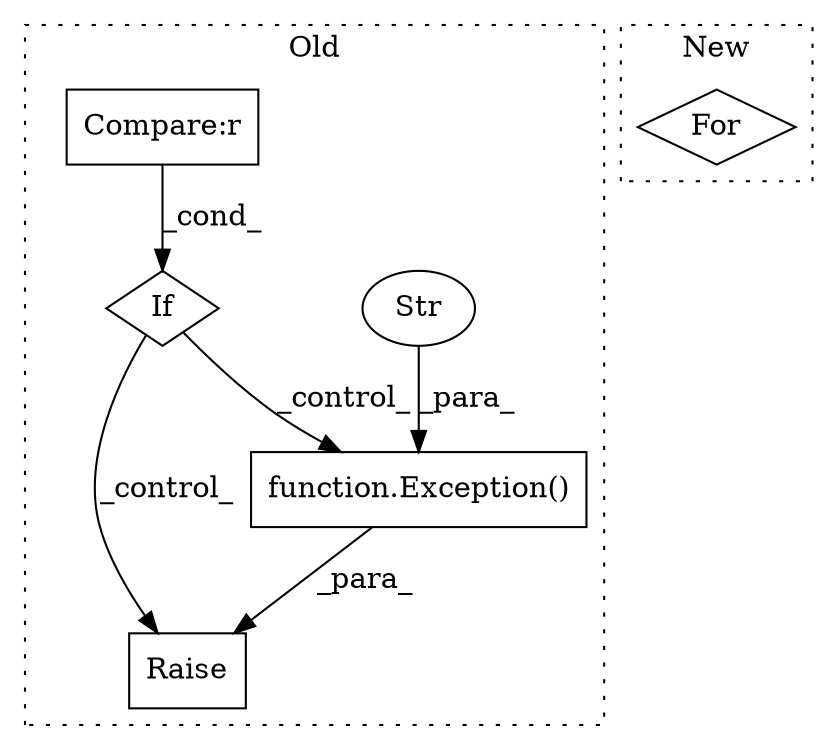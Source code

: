 digraph G {
subgraph cluster0 {
1 [label="function.Exception()" a="75" s="10805,10869" l="10,1" shape="box"];
3 [label="Raise" a="91" s="10799" l="6" shape="box"];
4 [label="Str" a="66" s="10815" l="54" shape="ellipse"];
5 [label="If" a="96" s="10775" l="3" shape="diamond"];
6 [label="Compare:r" a="40" s="10778" l="7" shape="box"];
label = "Old";
style="dotted";
}
subgraph cluster1 {
2 [label="For" a="107" s="11523,11568" l="4,14" shape="diamond"];
label = "New";
style="dotted";
}
1 -> 3 [label="_para_"];
4 -> 1 [label="_para_"];
5 -> 1 [label="_control_"];
5 -> 3 [label="_control_"];
6 -> 5 [label="_cond_"];
}